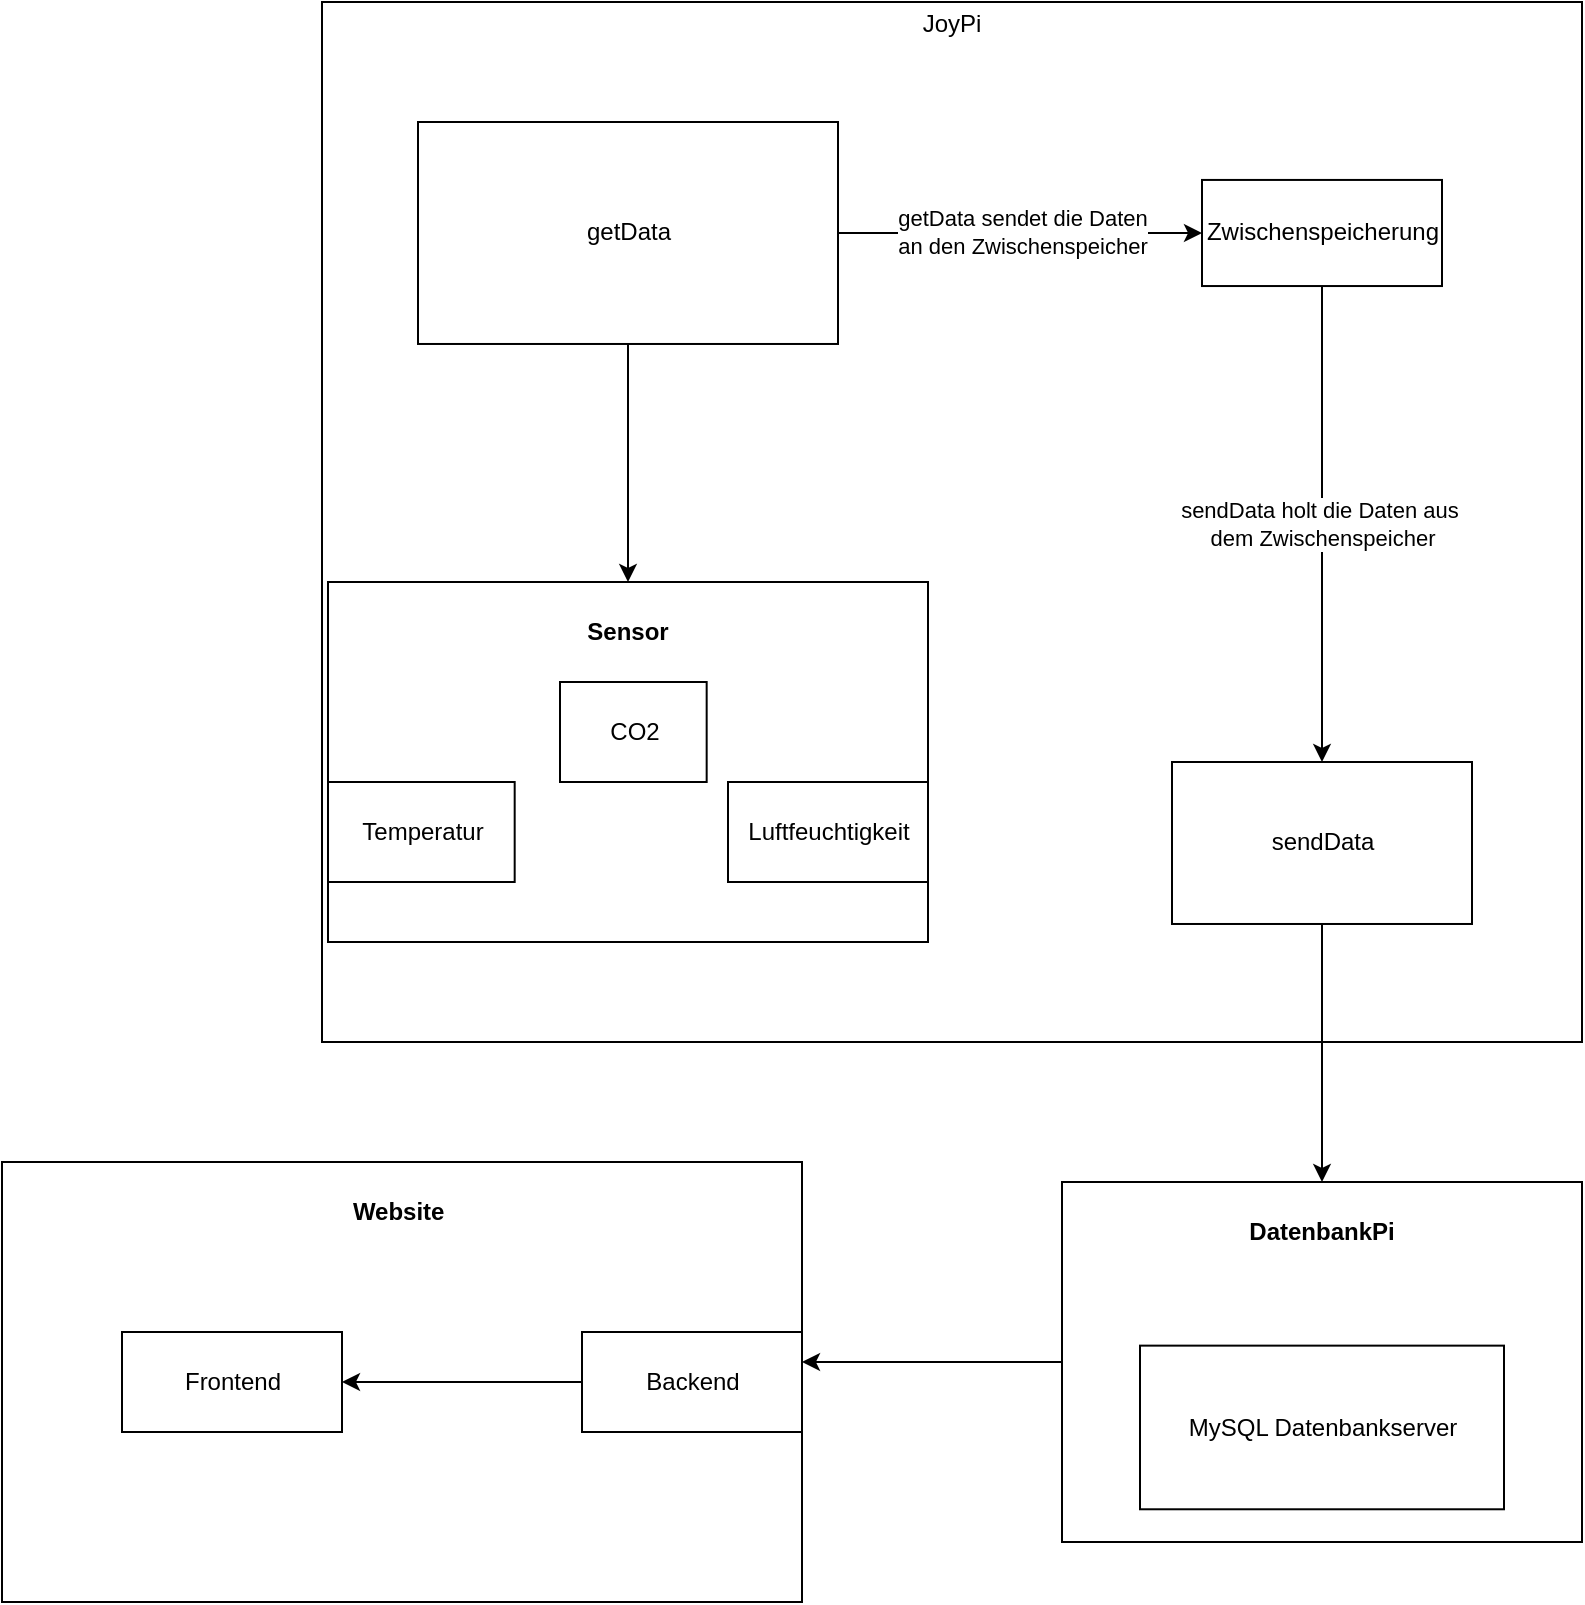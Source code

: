<mxfile version="15.3.7" type="device"><diagram id="QaayaLesNpSen7Vb5PfX" name="Seite-1"><mxGraphModel dx="1184" dy="867" grid="1" gridSize="10" guides="1" tooltips="1" connect="1" arrows="1" fold="1" page="1" pageScale="1" pageWidth="827" pageHeight="1169" math="0" shadow="0"><root><mxCell id="0"/><mxCell id="1" parent="0"/><mxCell id="kB80YD6heowtN4biHrte-11" value="" style="group;fillColor=#D5E8D4;strokeColor=#82b366;" vertex="1" connectable="0" parent="1"><mxGeometry x="160" y="80" width="630" height="520" as="geometry"/></mxCell><mxCell id="kB80YD6heowtN4biHrte-7" value="&lt;p style=&quot;margin: 0px ; margin-top: 4px ; text-align: center&quot;&gt;JoyPi&lt;/p&gt;" style="verticalAlign=top;align=left;overflow=fill;fontSize=12;fontFamily=Helvetica;html=1;" vertex="1" parent="kB80YD6heowtN4biHrte-11"><mxGeometry width="630" height="520" as="geometry"/></mxCell><mxCell id="kB80YD6heowtN4biHrte-35" style="edgeStyle=orthogonalEdgeStyle;rounded=0;orthogonalLoop=1;jettySize=auto;html=1;" edge="1" parent="kB80YD6heowtN4biHrte-11" source="kB80YD6heowtN4biHrte-8" target="kB80YD6heowtN4biHrte-13"><mxGeometry relative="1" as="geometry"/></mxCell><mxCell id="kB80YD6heowtN4biHrte-41" value="getData sendet die Daten&lt;br&gt;an den Zwischenspeicher" style="edgeStyle=orthogonalEdgeStyle;rounded=0;orthogonalLoop=1;jettySize=auto;html=1;entryX=0;entryY=0.5;entryDx=0;entryDy=0;" edge="1" parent="kB80YD6heowtN4biHrte-11" source="kB80YD6heowtN4biHrte-8" target="kB80YD6heowtN4biHrte-18"><mxGeometry x="0.011" relative="1" as="geometry"><mxPoint as="offset"/></mxGeometry></mxCell><mxCell id="kB80YD6heowtN4biHrte-8" value="getData" style="html=1;" vertex="1" parent="kB80YD6heowtN4biHrte-11"><mxGeometry x="48" y="59.999" width="210" height="110.986" as="geometry"/></mxCell><mxCell id="kB80YD6heowtN4biHrte-10" value="sendData" style="html=1;" vertex="1" parent="kB80YD6heowtN4biHrte-11"><mxGeometry x="425" y="380" width="150" height="80.99" as="geometry"/></mxCell><mxCell id="kB80YD6heowtN4biHrte-42" value="sendData holt die Daten aus&amp;nbsp;&lt;br&gt;dem Zwischenspeicher" style="edgeStyle=orthogonalEdgeStyle;rounded=0;orthogonalLoop=1;jettySize=auto;html=1;" edge="1" parent="kB80YD6heowtN4biHrte-11" source="kB80YD6heowtN4biHrte-18" target="kB80YD6heowtN4biHrte-10"><mxGeometry relative="1" as="geometry"/></mxCell><mxCell id="kB80YD6heowtN4biHrte-18" value="Zwischenspeicherung" style="html=1;" vertex="1" parent="kB80YD6heowtN4biHrte-11"><mxGeometry x="440" y="88.97" width="120" height="53.05" as="geometry"/></mxCell><mxCell id="kB80YD6heowtN4biHrte-17" value="" style="group" vertex="1" connectable="0" parent="kB80YD6heowtN4biHrte-11"><mxGeometry x="-21" y="270" width="300" height="180" as="geometry"/></mxCell><mxCell id="kB80YD6heowtN4biHrte-13" value="&lt;p style=&quot;margin: 0px ; margin-top: 4px ; text-align: center&quot;&gt;&lt;br&gt;&lt;b&gt;Sensor&lt;/b&gt;&lt;/p&gt;&lt;p style=&quot;margin: 0px ; margin-top: 4px ; text-align: center&quot;&gt;&lt;b&gt;&lt;br&gt;&lt;/b&gt;&lt;/p&gt;" style="verticalAlign=top;align=left;overflow=fill;fontSize=12;fontFamily=Helvetica;html=1;" vertex="1" parent="kB80YD6heowtN4biHrte-17"><mxGeometry x="24" y="20" width="300" height="180" as="geometry"/></mxCell><mxCell id="kB80YD6heowtN4biHrte-15" value="CO2" style="html=1;" vertex="1" parent="kB80YD6heowtN4biHrte-17"><mxGeometry x="140" y="70" width="73.333" height="50" as="geometry"/></mxCell><mxCell id="kB80YD6heowtN4biHrte-16" value="Luftfeuchtigkeit" style="html=1;" vertex="1" parent="kB80YD6heowtN4biHrte-17"><mxGeometry x="224" y="120" width="100" height="50" as="geometry"/></mxCell><mxCell id="kB80YD6heowtN4biHrte-14" value="Temperatur" style="html=1;" vertex="1" parent="kB80YD6heowtN4biHrte-17"><mxGeometry x="24" y="120" width="93.34" height="50" as="geometry"/></mxCell><mxCell id="kB80YD6heowtN4biHrte-12" value="" style="group;fillColor=#d5e8d4;strokeColor=#82b366;" vertex="1" connectable="0" parent="1"><mxGeometry x="530" y="670" width="260" height="180" as="geometry"/></mxCell><mxCell id="kB80YD6heowtN4biHrte-1" value="&lt;p style=&quot;margin: 0px ; margin-top: 4px ; text-align: center&quot;&gt;&lt;br&gt;&lt;b&gt;DatenbankPi&lt;/b&gt;&lt;/p&gt;" style="verticalAlign=top;align=left;overflow=fill;fontSize=12;fontFamily=Helvetica;html=1;" vertex="1" parent="kB80YD6heowtN4biHrte-12"><mxGeometry width="260" height="180" as="geometry"/></mxCell><mxCell id="kB80YD6heowtN4biHrte-3" value="MySQL Datenbankserver" style="html=1;" vertex="1" parent="kB80YD6heowtN4biHrte-12"><mxGeometry x="39" y="81.818" width="182" height="81.818" as="geometry"/></mxCell><mxCell id="kB80YD6heowtN4biHrte-33" value="" style="group" vertex="1" connectable="0" parent="1"><mxGeometry y="660" width="400" height="220" as="geometry"/></mxCell><mxCell id="kB80YD6heowtN4biHrte-27" value="&lt;p style=&quot;margin: 0px ; margin-top: 4px ; text-align: center&quot;&gt;&lt;br&gt;&lt;b&gt;Website&amp;nbsp;&lt;/b&gt;&lt;/p&gt;" style="verticalAlign=top;align=left;overflow=fill;fontSize=12;fontFamily=Helvetica;html=1;" vertex="1" parent="kB80YD6heowtN4biHrte-33"><mxGeometry width="400" height="220" as="geometry"/></mxCell><mxCell id="kB80YD6heowtN4biHrte-28" value="Frontend" style="html=1;" vertex="1" parent="kB80YD6heowtN4biHrte-33"><mxGeometry x="60" y="85" width="110" height="50" as="geometry"/></mxCell><mxCell id="kB80YD6heowtN4biHrte-29" value="Backend" style="html=1;" vertex="1" parent="kB80YD6heowtN4biHrte-33"><mxGeometry x="290" y="85" width="110" height="50" as="geometry"/></mxCell><mxCell id="kB80YD6heowtN4biHrte-32" style="edgeStyle=orthogonalEdgeStyle;rounded=0;orthogonalLoop=1;jettySize=auto;html=1;" edge="1" parent="kB80YD6heowtN4biHrte-33" source="kB80YD6heowtN4biHrte-29" target="kB80YD6heowtN4biHrte-28"><mxGeometry relative="1" as="geometry"/></mxCell><mxCell id="kB80YD6heowtN4biHrte-37" style="edgeStyle=orthogonalEdgeStyle;rounded=0;orthogonalLoop=1;jettySize=auto;html=1;" edge="1" parent="1" source="kB80YD6heowtN4biHrte-10" target="kB80YD6heowtN4biHrte-1"><mxGeometry relative="1" as="geometry"/></mxCell><mxCell id="kB80YD6heowtN4biHrte-39" style="edgeStyle=orthogonalEdgeStyle;rounded=0;orthogonalLoop=1;jettySize=auto;html=1;" edge="1" parent="1" source="kB80YD6heowtN4biHrte-1"><mxGeometry relative="1" as="geometry"><mxPoint x="400" y="760" as="targetPoint"/></mxGeometry></mxCell></root></mxGraphModel></diagram></mxfile>